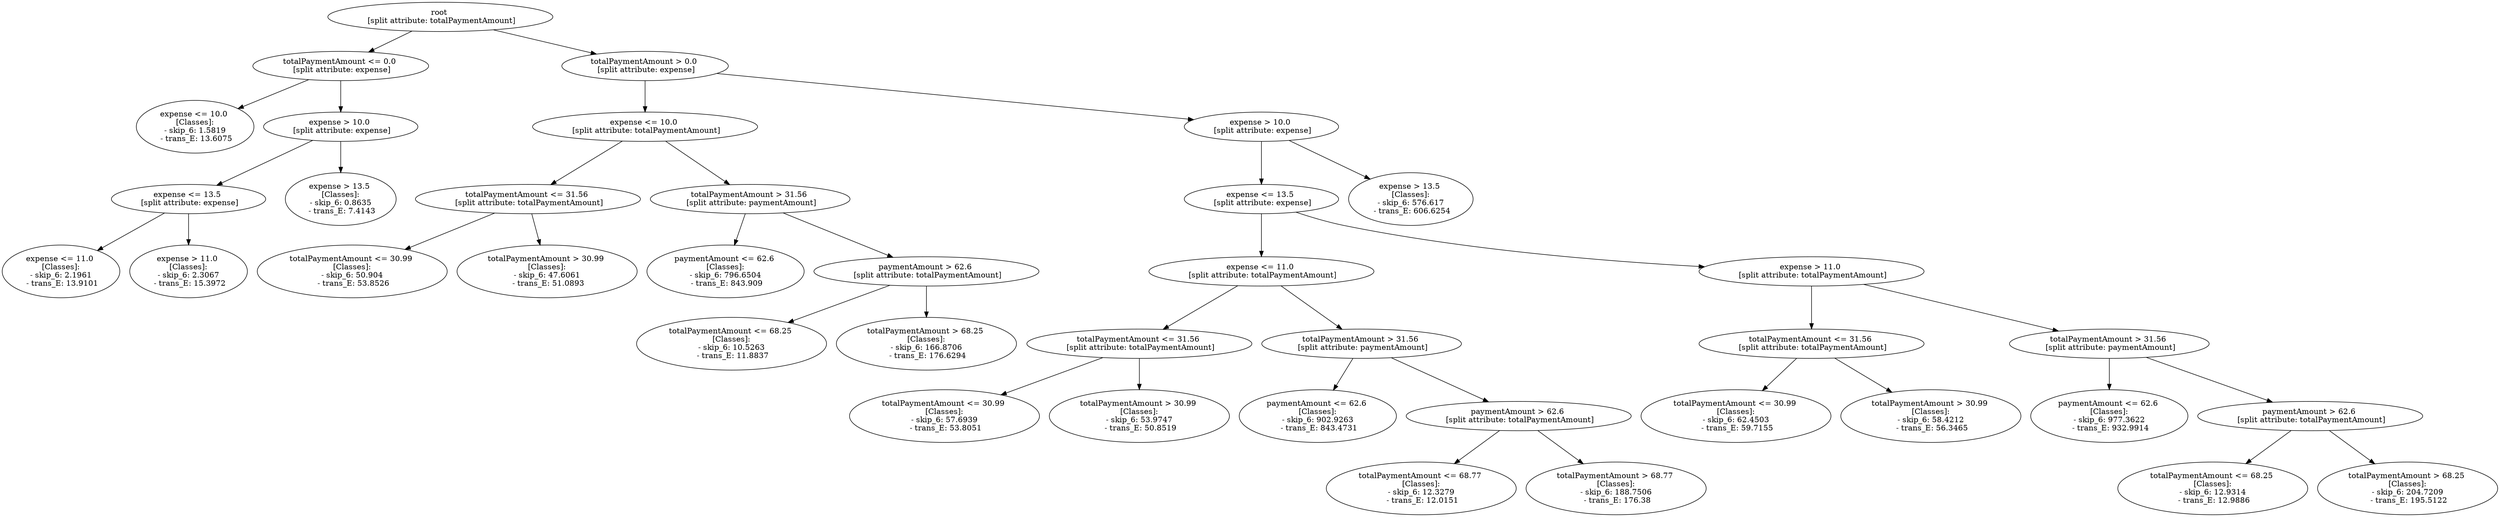// Road_Traffic_Fine_Management_Process-p_7-7
digraph "Road_Traffic_Fine_Management_Process-p_7-7" {
	"3fea2147-9052-4fb2-b4e8-f193eba31420" [label="root 
 [split attribute: totalPaymentAmount]"]
	"3d1f598a-29a8-4076-a6d1-c50283637fbb" [label="totalPaymentAmount <= 0.0 
 [split attribute: expense]"]
	"3fea2147-9052-4fb2-b4e8-f193eba31420" -> "3d1f598a-29a8-4076-a6d1-c50283637fbb"
	"417e5e0b-7abf-4900-976d-2e2df66c924f" [label="expense <= 10.0 
 [Classes]: 
 - skip_6: 1.5819 
 - trans_E: 13.6075"]
	"3d1f598a-29a8-4076-a6d1-c50283637fbb" -> "417e5e0b-7abf-4900-976d-2e2df66c924f"
	"16ccc5f1-6807-4a41-a170-97e8d398b1fe" [label="expense > 10.0 
 [split attribute: expense]"]
	"3d1f598a-29a8-4076-a6d1-c50283637fbb" -> "16ccc5f1-6807-4a41-a170-97e8d398b1fe"
	"8817474e-2bd9-4b54-8390-c11f5a6990ed" [label="expense <= 13.5 
 [split attribute: expense]"]
	"16ccc5f1-6807-4a41-a170-97e8d398b1fe" -> "8817474e-2bd9-4b54-8390-c11f5a6990ed"
	"39b977ba-f29b-4132-8696-3e24c3ad8b1b" [label="expense <= 11.0 
 [Classes]: 
 - skip_6: 2.1961 
 - trans_E: 13.9101"]
	"8817474e-2bd9-4b54-8390-c11f5a6990ed" -> "39b977ba-f29b-4132-8696-3e24c3ad8b1b"
	"7ea7da04-1935-4ace-849c-72d1b353de18" [label="expense > 11.0 
 [Classes]: 
 - skip_6: 2.3067 
 - trans_E: 15.3972"]
	"8817474e-2bd9-4b54-8390-c11f5a6990ed" -> "7ea7da04-1935-4ace-849c-72d1b353de18"
	"7933c048-3ae4-44db-9b07-f1ac4f9d5d83" [label="expense > 13.5 
 [Classes]: 
 - skip_6: 0.8635 
 - trans_E: 7.4143"]
	"16ccc5f1-6807-4a41-a170-97e8d398b1fe" -> "7933c048-3ae4-44db-9b07-f1ac4f9d5d83"
	"dd31e5e2-a0a8-4b52-8189-a48e83c8d2ff" [label="totalPaymentAmount > 0.0 
 [split attribute: expense]"]
	"3fea2147-9052-4fb2-b4e8-f193eba31420" -> "dd31e5e2-a0a8-4b52-8189-a48e83c8d2ff"
	"f8f922ee-3f63-4bdc-b45c-572d7bb1cbb3" [label="expense <= 10.0 
 [split attribute: totalPaymentAmount]"]
	"dd31e5e2-a0a8-4b52-8189-a48e83c8d2ff" -> "f8f922ee-3f63-4bdc-b45c-572d7bb1cbb3"
	"c91fd127-65b2-410f-a1d2-c054d47d0535" [label="totalPaymentAmount <= 31.56 
 [split attribute: totalPaymentAmount]"]
	"f8f922ee-3f63-4bdc-b45c-572d7bb1cbb3" -> "c91fd127-65b2-410f-a1d2-c054d47d0535"
	"d51322a8-c459-4d3a-9f0e-ba8df881068c" [label="totalPaymentAmount <= 30.99 
 [Classes]: 
 - skip_6: 50.904 
 - trans_E: 53.8526"]
	"c91fd127-65b2-410f-a1d2-c054d47d0535" -> "d51322a8-c459-4d3a-9f0e-ba8df881068c"
	"d65365ab-b541-470b-a624-cfe654051d83" [label="totalPaymentAmount > 30.99 
 [Classes]: 
 - skip_6: 47.6061 
 - trans_E: 51.0893"]
	"c91fd127-65b2-410f-a1d2-c054d47d0535" -> "d65365ab-b541-470b-a624-cfe654051d83"
	"f6692643-287c-4ec6-9850-2405e47de471" [label="totalPaymentAmount > 31.56 
 [split attribute: paymentAmount]"]
	"f8f922ee-3f63-4bdc-b45c-572d7bb1cbb3" -> "f6692643-287c-4ec6-9850-2405e47de471"
	"b22647b4-84a3-4fee-ba3b-9ebeefe56e93" [label="paymentAmount <= 62.6 
 [Classes]: 
 - skip_6: 796.6504 
 - trans_E: 843.909"]
	"f6692643-287c-4ec6-9850-2405e47de471" -> "b22647b4-84a3-4fee-ba3b-9ebeefe56e93"
	"f991baa4-e10b-45db-a895-7591d0546c2b" [label="paymentAmount > 62.6 
 [split attribute: totalPaymentAmount]"]
	"f6692643-287c-4ec6-9850-2405e47de471" -> "f991baa4-e10b-45db-a895-7591d0546c2b"
	"e2342208-16f5-4069-8472-85aeced0befb" [label="totalPaymentAmount <= 68.25 
 [Classes]: 
 - skip_6: 10.5263 
 - trans_E: 11.8837"]
	"f991baa4-e10b-45db-a895-7591d0546c2b" -> "e2342208-16f5-4069-8472-85aeced0befb"
	"6d981d8a-ff32-4ab4-bba2-c73e1477f2d5" [label="totalPaymentAmount > 68.25 
 [Classes]: 
 - skip_6: 166.8706 
 - trans_E: 176.6294"]
	"f991baa4-e10b-45db-a895-7591d0546c2b" -> "6d981d8a-ff32-4ab4-bba2-c73e1477f2d5"
	"920b76f1-bc52-4482-962f-d456cb277869" [label="expense > 10.0 
 [split attribute: expense]"]
	"dd31e5e2-a0a8-4b52-8189-a48e83c8d2ff" -> "920b76f1-bc52-4482-962f-d456cb277869"
	"9eac61bc-6078-4ee4-9927-c3945cfaef14" [label="expense <= 13.5 
 [split attribute: expense]"]
	"920b76f1-bc52-4482-962f-d456cb277869" -> "9eac61bc-6078-4ee4-9927-c3945cfaef14"
	"2b5afea1-8526-41dd-86c9-c4129242be24" [label="expense <= 11.0 
 [split attribute: totalPaymentAmount]"]
	"9eac61bc-6078-4ee4-9927-c3945cfaef14" -> "2b5afea1-8526-41dd-86c9-c4129242be24"
	"92b5fd8a-94ac-454b-bb6d-9614f4b3a533" [label="totalPaymentAmount <= 31.56 
 [split attribute: totalPaymentAmount]"]
	"2b5afea1-8526-41dd-86c9-c4129242be24" -> "92b5fd8a-94ac-454b-bb6d-9614f4b3a533"
	"61b3e7cd-5bab-4d4c-891d-69945f5af91d" [label="totalPaymentAmount <= 30.99 
 [Classes]: 
 - skip_6: 57.6939 
 - trans_E: 53.8051"]
	"92b5fd8a-94ac-454b-bb6d-9614f4b3a533" -> "61b3e7cd-5bab-4d4c-891d-69945f5af91d"
	"34363fcb-538d-4ae9-8603-b3becfc7f1aa" [label="totalPaymentAmount > 30.99 
 [Classes]: 
 - skip_6: 53.9747 
 - trans_E: 50.8519"]
	"92b5fd8a-94ac-454b-bb6d-9614f4b3a533" -> "34363fcb-538d-4ae9-8603-b3becfc7f1aa"
	"af798349-3c30-4f7e-abe7-ecdd5c74c1e4" [label="totalPaymentAmount > 31.56 
 [split attribute: paymentAmount]"]
	"2b5afea1-8526-41dd-86c9-c4129242be24" -> "af798349-3c30-4f7e-abe7-ecdd5c74c1e4"
	"c32b9300-ef44-455c-99b4-60b927b070c6" [label="paymentAmount <= 62.6 
 [Classes]: 
 - skip_6: 902.9263 
 - trans_E: 843.4731"]
	"af798349-3c30-4f7e-abe7-ecdd5c74c1e4" -> "c32b9300-ef44-455c-99b4-60b927b070c6"
	"12755e63-cdbb-4127-b797-eb0f5ddb4b86" [label="paymentAmount > 62.6 
 [split attribute: totalPaymentAmount]"]
	"af798349-3c30-4f7e-abe7-ecdd5c74c1e4" -> "12755e63-cdbb-4127-b797-eb0f5ddb4b86"
	"4063a9f0-4200-4a96-9116-45d64dd3dfa1" [label="totalPaymentAmount <= 68.77 
 [Classes]: 
 - skip_6: 12.3279 
 - trans_E: 12.0151"]
	"12755e63-cdbb-4127-b797-eb0f5ddb4b86" -> "4063a9f0-4200-4a96-9116-45d64dd3dfa1"
	"3e3d4ab3-6b13-4da5-8c44-e3fe5971dc8f" [label="totalPaymentAmount > 68.77 
 [Classes]: 
 - skip_6: 188.7506 
 - trans_E: 176.38"]
	"12755e63-cdbb-4127-b797-eb0f5ddb4b86" -> "3e3d4ab3-6b13-4da5-8c44-e3fe5971dc8f"
	"d351e087-7125-4fb4-894a-471c2258c5d5" [label="expense > 11.0 
 [split attribute: totalPaymentAmount]"]
	"9eac61bc-6078-4ee4-9927-c3945cfaef14" -> "d351e087-7125-4fb4-894a-471c2258c5d5"
	"bbc36fe9-be6f-46bf-b35b-69870af20be9" [label="totalPaymentAmount <= 31.56 
 [split attribute: totalPaymentAmount]"]
	"d351e087-7125-4fb4-894a-471c2258c5d5" -> "bbc36fe9-be6f-46bf-b35b-69870af20be9"
	"ac7dc6cf-9ec6-421f-88a2-280931b37c38" [label="totalPaymentAmount <= 30.99 
 [Classes]: 
 - skip_6: 62.4503 
 - trans_E: 59.7155"]
	"bbc36fe9-be6f-46bf-b35b-69870af20be9" -> "ac7dc6cf-9ec6-421f-88a2-280931b37c38"
	"22dfba9a-3d96-47d0-93a6-bbe6f8251512" [label="totalPaymentAmount > 30.99 
 [Classes]: 
 - skip_6: 58.4212 
 - trans_E: 56.3465"]
	"bbc36fe9-be6f-46bf-b35b-69870af20be9" -> "22dfba9a-3d96-47d0-93a6-bbe6f8251512"
	"e65ab7ca-79d2-48fc-af16-29c13eb96b37" [label="totalPaymentAmount > 31.56 
 [split attribute: paymentAmount]"]
	"d351e087-7125-4fb4-894a-471c2258c5d5" -> "e65ab7ca-79d2-48fc-af16-29c13eb96b37"
	"193f92a7-b554-46f2-b367-7ef34a7d7a60" [label="paymentAmount <= 62.6 
 [Classes]: 
 - skip_6: 977.3622 
 - trans_E: 932.9914"]
	"e65ab7ca-79d2-48fc-af16-29c13eb96b37" -> "193f92a7-b554-46f2-b367-7ef34a7d7a60"
	"17b1e814-6043-4ebf-a94c-96955116d39d" [label="paymentAmount > 62.6 
 [split attribute: totalPaymentAmount]"]
	"e65ab7ca-79d2-48fc-af16-29c13eb96b37" -> "17b1e814-6043-4ebf-a94c-96955116d39d"
	"89b4793f-ed6d-48f2-a770-10eeb72f9202" [label="totalPaymentAmount <= 68.25 
 [Classes]: 
 - skip_6: 12.9314 
 - trans_E: 12.9886"]
	"17b1e814-6043-4ebf-a94c-96955116d39d" -> "89b4793f-ed6d-48f2-a770-10eeb72f9202"
	"85f6b5af-4ae3-4e2a-917c-7370d5ac20b4" [label="totalPaymentAmount > 68.25 
 [Classes]: 
 - skip_6: 204.7209 
 - trans_E: 195.5122"]
	"17b1e814-6043-4ebf-a94c-96955116d39d" -> "85f6b5af-4ae3-4e2a-917c-7370d5ac20b4"
	"c182fc4a-2ad7-4564-9996-56273e81f2be" [label="expense > 13.5 
 [Classes]: 
 - skip_6: 576.617 
 - trans_E: 606.6254"]
	"920b76f1-bc52-4482-962f-d456cb277869" -> "c182fc4a-2ad7-4564-9996-56273e81f2be"
}
